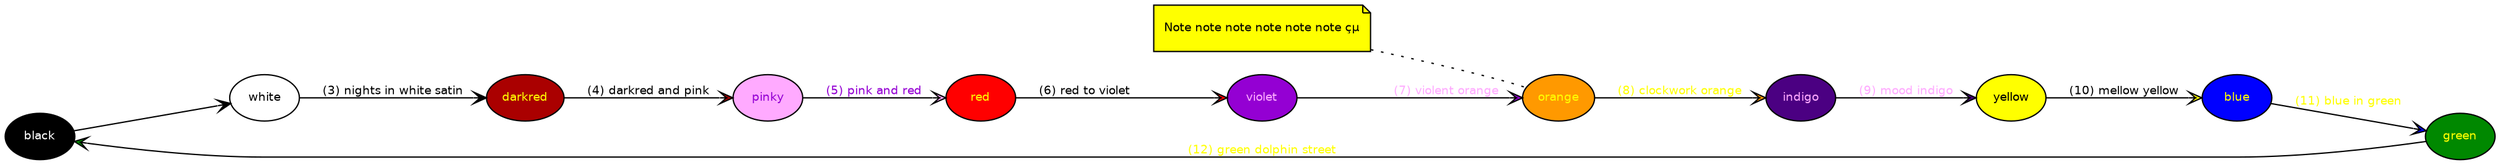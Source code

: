 graph {
  rankdir=LR
  splines=true
  ordering=out
  node [style=filled, fillcolor=white fontname="Helvetica", fontsize="9" ]
  edge [fontname="Helvetica", fontsize="9", arrowhead=vee, arrowtail=vee, dir=forward]

  "black" [label="black", fontcolor="white", fillcolor="#000000"];
  "darkred" [label="darkred", fontcolor="#ffff00", fillcolor="#AA0000"];
  "red" [label="red", fontcolor="#FFFF00", fillcolor="#FF0000"];
  "orange" [label="orange", fontcolor="#FFFF00", fillcolor="#FF9900"];
  "yellow" [label="yellow", fontcolor="#000000", fillcolor="#FFFF00"];
  "green" [label="green", fontcolor="#FFFF00", fillcolor="#008800"];
  "blue" [label="blue", fontcolor="#FFFF00", fillcolor="#0000FF"];
  "indigo" [label="indigo", fontcolor="#FFAAFF", fillcolor="#4B0082"];
  "violet" [label="violet", fontcolor="#FFAAFF", fillcolor="#9400D3"];
  "pinky" [label="pinky", fontcolor="#9400D3", fillcolor="#FFAAFF"];
  "white" [label="white", fontcolor="#000000", fillcolor="#FFFFFF"];

  box1 [label="Note note note note note note çµ", fontcolor="#000000", fillcolor="yellow", shape="note"]
  box1 -- {"orange","orange"} [style="dotted", dir="none"]
  "black" -- "white" [label="(2) black and blue", fontcolor="white", fillcolor="#000000"]
  "white" -- "darkred" [label="(3) nights in white satin"]
  "darkred" -- "pinky" [label="(4) darkred and pink", fontcolor="ffff00", fillcolor="#AA0000"]
  "pinky" -- "red" [label="(5) pink and red", fontcolor="#9400D3", fillcolor="#FFAAFF"]
  "red" -- "violet" [label="(6) red to violet", fontcolor="ffff00", fillcolor="#FF0000"]
  "violet" -- "orange" [label="(7) violent orange", fontcolor="#FFAAFF", fillcolor="#9400D3"]
  "orange" -- "indigo" [label="(8) clockwork orange", fontcolor="#FFFF00", fillcolor="#FF9900"]
  "indigo" -- "yellow" [label="(9) mood indigo", fontcolor="#FFAAFF", fillcolor="#4B0082"]
  "yellow" -- "blue" [label="(10) mellow yellow", fontcolor="#000000", fillcolor="#FFFF00"]
  "blue" -- "green" [label="(11) blue in green", fontcolor="#FFFF00", fillcolor="#0000FF"]
  "green" -- "black" [label="(12) green dolphin street", fontcolor="#FFFF00", fillcolor="#008800"]
}

